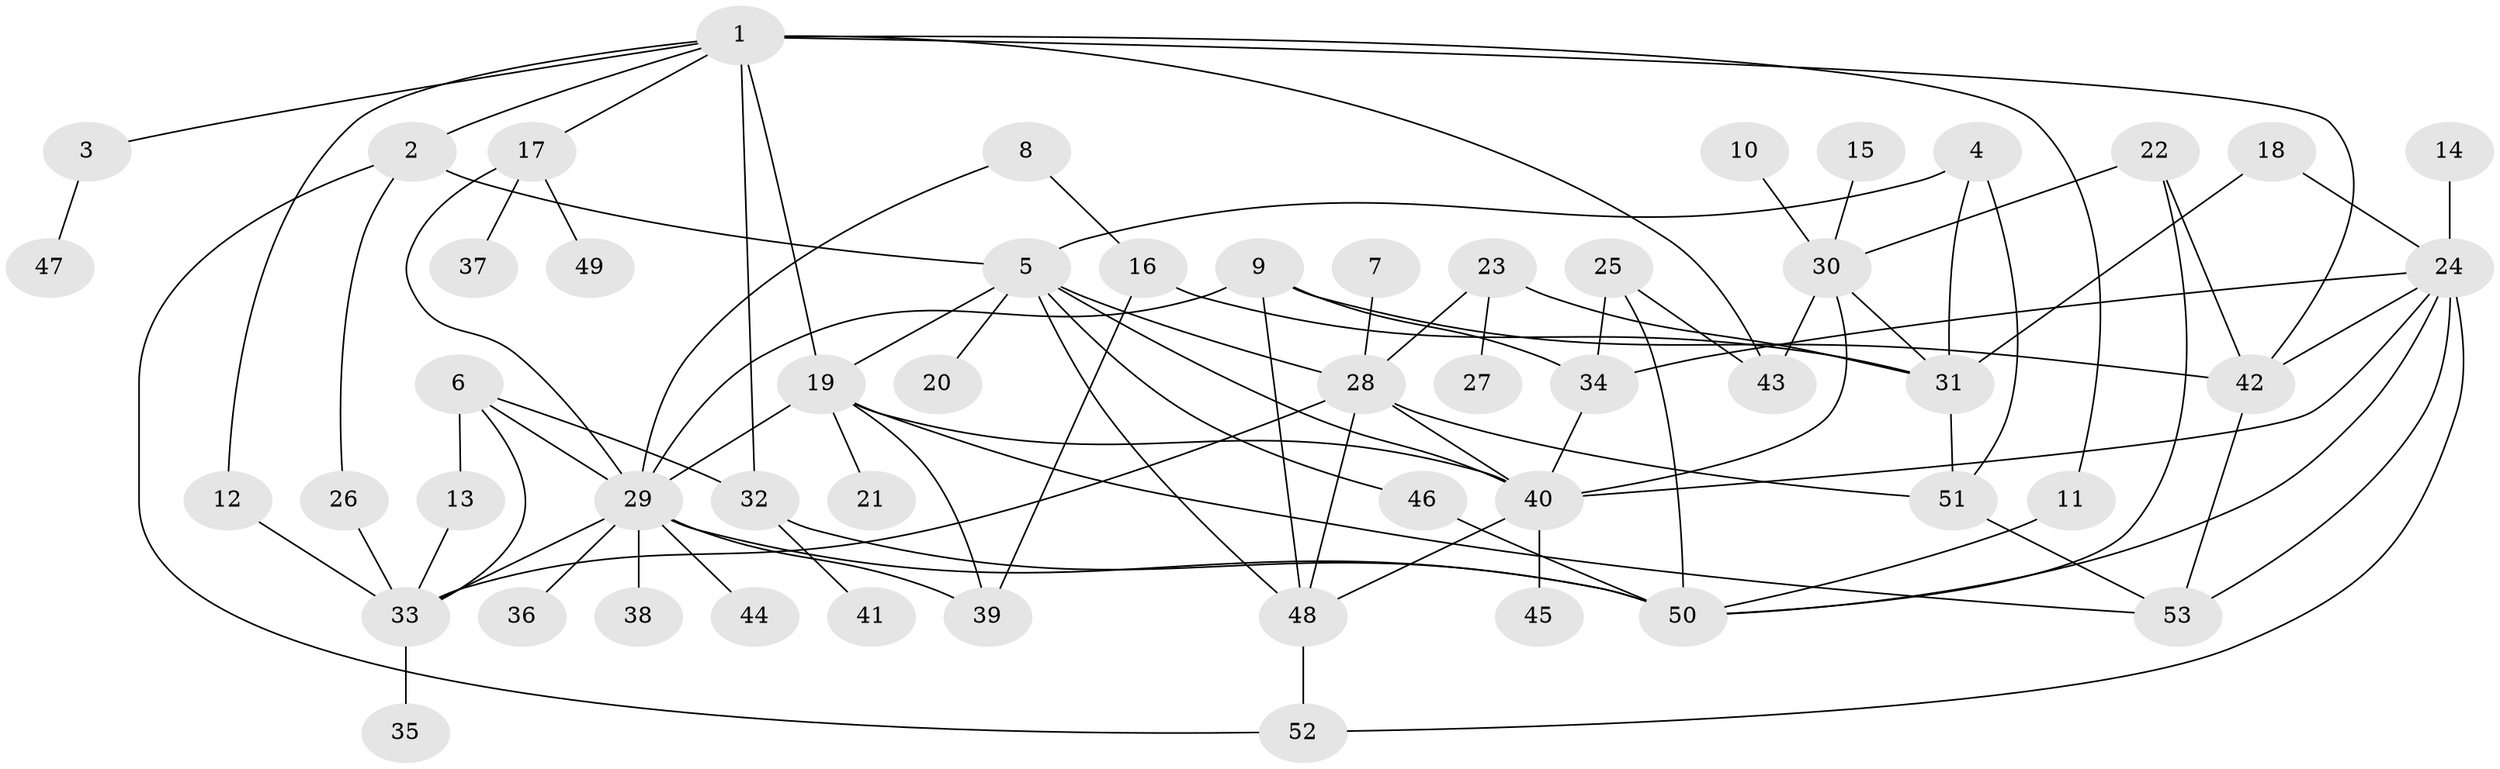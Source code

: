 // original degree distribution, {7: 0.02830188679245283, 5: 0.03773584905660377, 9: 0.009433962264150943, 6: 0.03773584905660377, 4: 0.1320754716981132, 8: 0.009433962264150943, 2: 0.27358490566037735, 3: 0.2169811320754717, 1: 0.25471698113207547}
// Generated by graph-tools (version 1.1) at 2025/49/03/09/25 03:49:21]
// undirected, 53 vertices, 91 edges
graph export_dot {
graph [start="1"]
  node [color=gray90,style=filled];
  1;
  2;
  3;
  4;
  5;
  6;
  7;
  8;
  9;
  10;
  11;
  12;
  13;
  14;
  15;
  16;
  17;
  18;
  19;
  20;
  21;
  22;
  23;
  24;
  25;
  26;
  27;
  28;
  29;
  30;
  31;
  32;
  33;
  34;
  35;
  36;
  37;
  38;
  39;
  40;
  41;
  42;
  43;
  44;
  45;
  46;
  47;
  48;
  49;
  50;
  51;
  52;
  53;
  1 -- 2 [weight=1.0];
  1 -- 3 [weight=1.0];
  1 -- 11 [weight=1.0];
  1 -- 12 [weight=1.0];
  1 -- 17 [weight=1.0];
  1 -- 19 [weight=1.0];
  1 -- 32 [weight=1.0];
  1 -- 42 [weight=1.0];
  1 -- 43 [weight=1.0];
  2 -- 5 [weight=1.0];
  2 -- 26 [weight=1.0];
  2 -- 52 [weight=1.0];
  3 -- 47 [weight=1.0];
  4 -- 5 [weight=1.0];
  4 -- 31 [weight=1.0];
  4 -- 51 [weight=1.0];
  5 -- 19 [weight=1.0];
  5 -- 20 [weight=1.0];
  5 -- 28 [weight=1.0];
  5 -- 40 [weight=1.0];
  5 -- 46 [weight=1.0];
  5 -- 48 [weight=1.0];
  6 -- 13 [weight=1.0];
  6 -- 29 [weight=1.0];
  6 -- 32 [weight=1.0];
  6 -- 33 [weight=1.0];
  7 -- 28 [weight=1.0];
  8 -- 16 [weight=1.0];
  8 -- 29 [weight=1.0];
  9 -- 29 [weight=1.0];
  9 -- 34 [weight=1.0];
  9 -- 42 [weight=1.0];
  9 -- 48 [weight=1.0];
  10 -- 30 [weight=1.0];
  11 -- 50 [weight=1.0];
  12 -- 33 [weight=1.0];
  13 -- 33 [weight=1.0];
  14 -- 24 [weight=1.0];
  15 -- 30 [weight=1.0];
  16 -- 31 [weight=1.0];
  16 -- 39 [weight=1.0];
  17 -- 29 [weight=1.0];
  17 -- 37 [weight=1.0];
  17 -- 49 [weight=1.0];
  18 -- 24 [weight=1.0];
  18 -- 31 [weight=1.0];
  19 -- 21 [weight=1.0];
  19 -- 29 [weight=1.0];
  19 -- 39 [weight=1.0];
  19 -- 40 [weight=1.0];
  19 -- 53 [weight=1.0];
  22 -- 30 [weight=1.0];
  22 -- 42 [weight=1.0];
  22 -- 50 [weight=1.0];
  23 -- 27 [weight=1.0];
  23 -- 28 [weight=1.0];
  23 -- 31 [weight=1.0];
  24 -- 34 [weight=1.0];
  24 -- 40 [weight=1.0];
  24 -- 42 [weight=1.0];
  24 -- 50 [weight=1.0];
  24 -- 52 [weight=1.0];
  24 -- 53 [weight=1.0];
  25 -- 34 [weight=1.0];
  25 -- 43 [weight=1.0];
  25 -- 50 [weight=1.0];
  26 -- 33 [weight=1.0];
  28 -- 33 [weight=1.0];
  28 -- 40 [weight=1.0];
  28 -- 48 [weight=1.0];
  28 -- 51 [weight=1.0];
  29 -- 33 [weight=1.0];
  29 -- 36 [weight=1.0];
  29 -- 38 [weight=1.0];
  29 -- 39 [weight=1.0];
  29 -- 44 [weight=1.0];
  29 -- 50 [weight=1.0];
  30 -- 31 [weight=1.0];
  30 -- 40 [weight=1.0];
  30 -- 43 [weight=1.0];
  31 -- 51 [weight=1.0];
  32 -- 41 [weight=1.0];
  32 -- 50 [weight=1.0];
  33 -- 35 [weight=1.0];
  34 -- 40 [weight=1.0];
  40 -- 45 [weight=1.0];
  40 -- 48 [weight=1.0];
  42 -- 53 [weight=1.0];
  46 -- 50 [weight=1.0];
  48 -- 52 [weight=1.0];
  51 -- 53 [weight=1.0];
}
